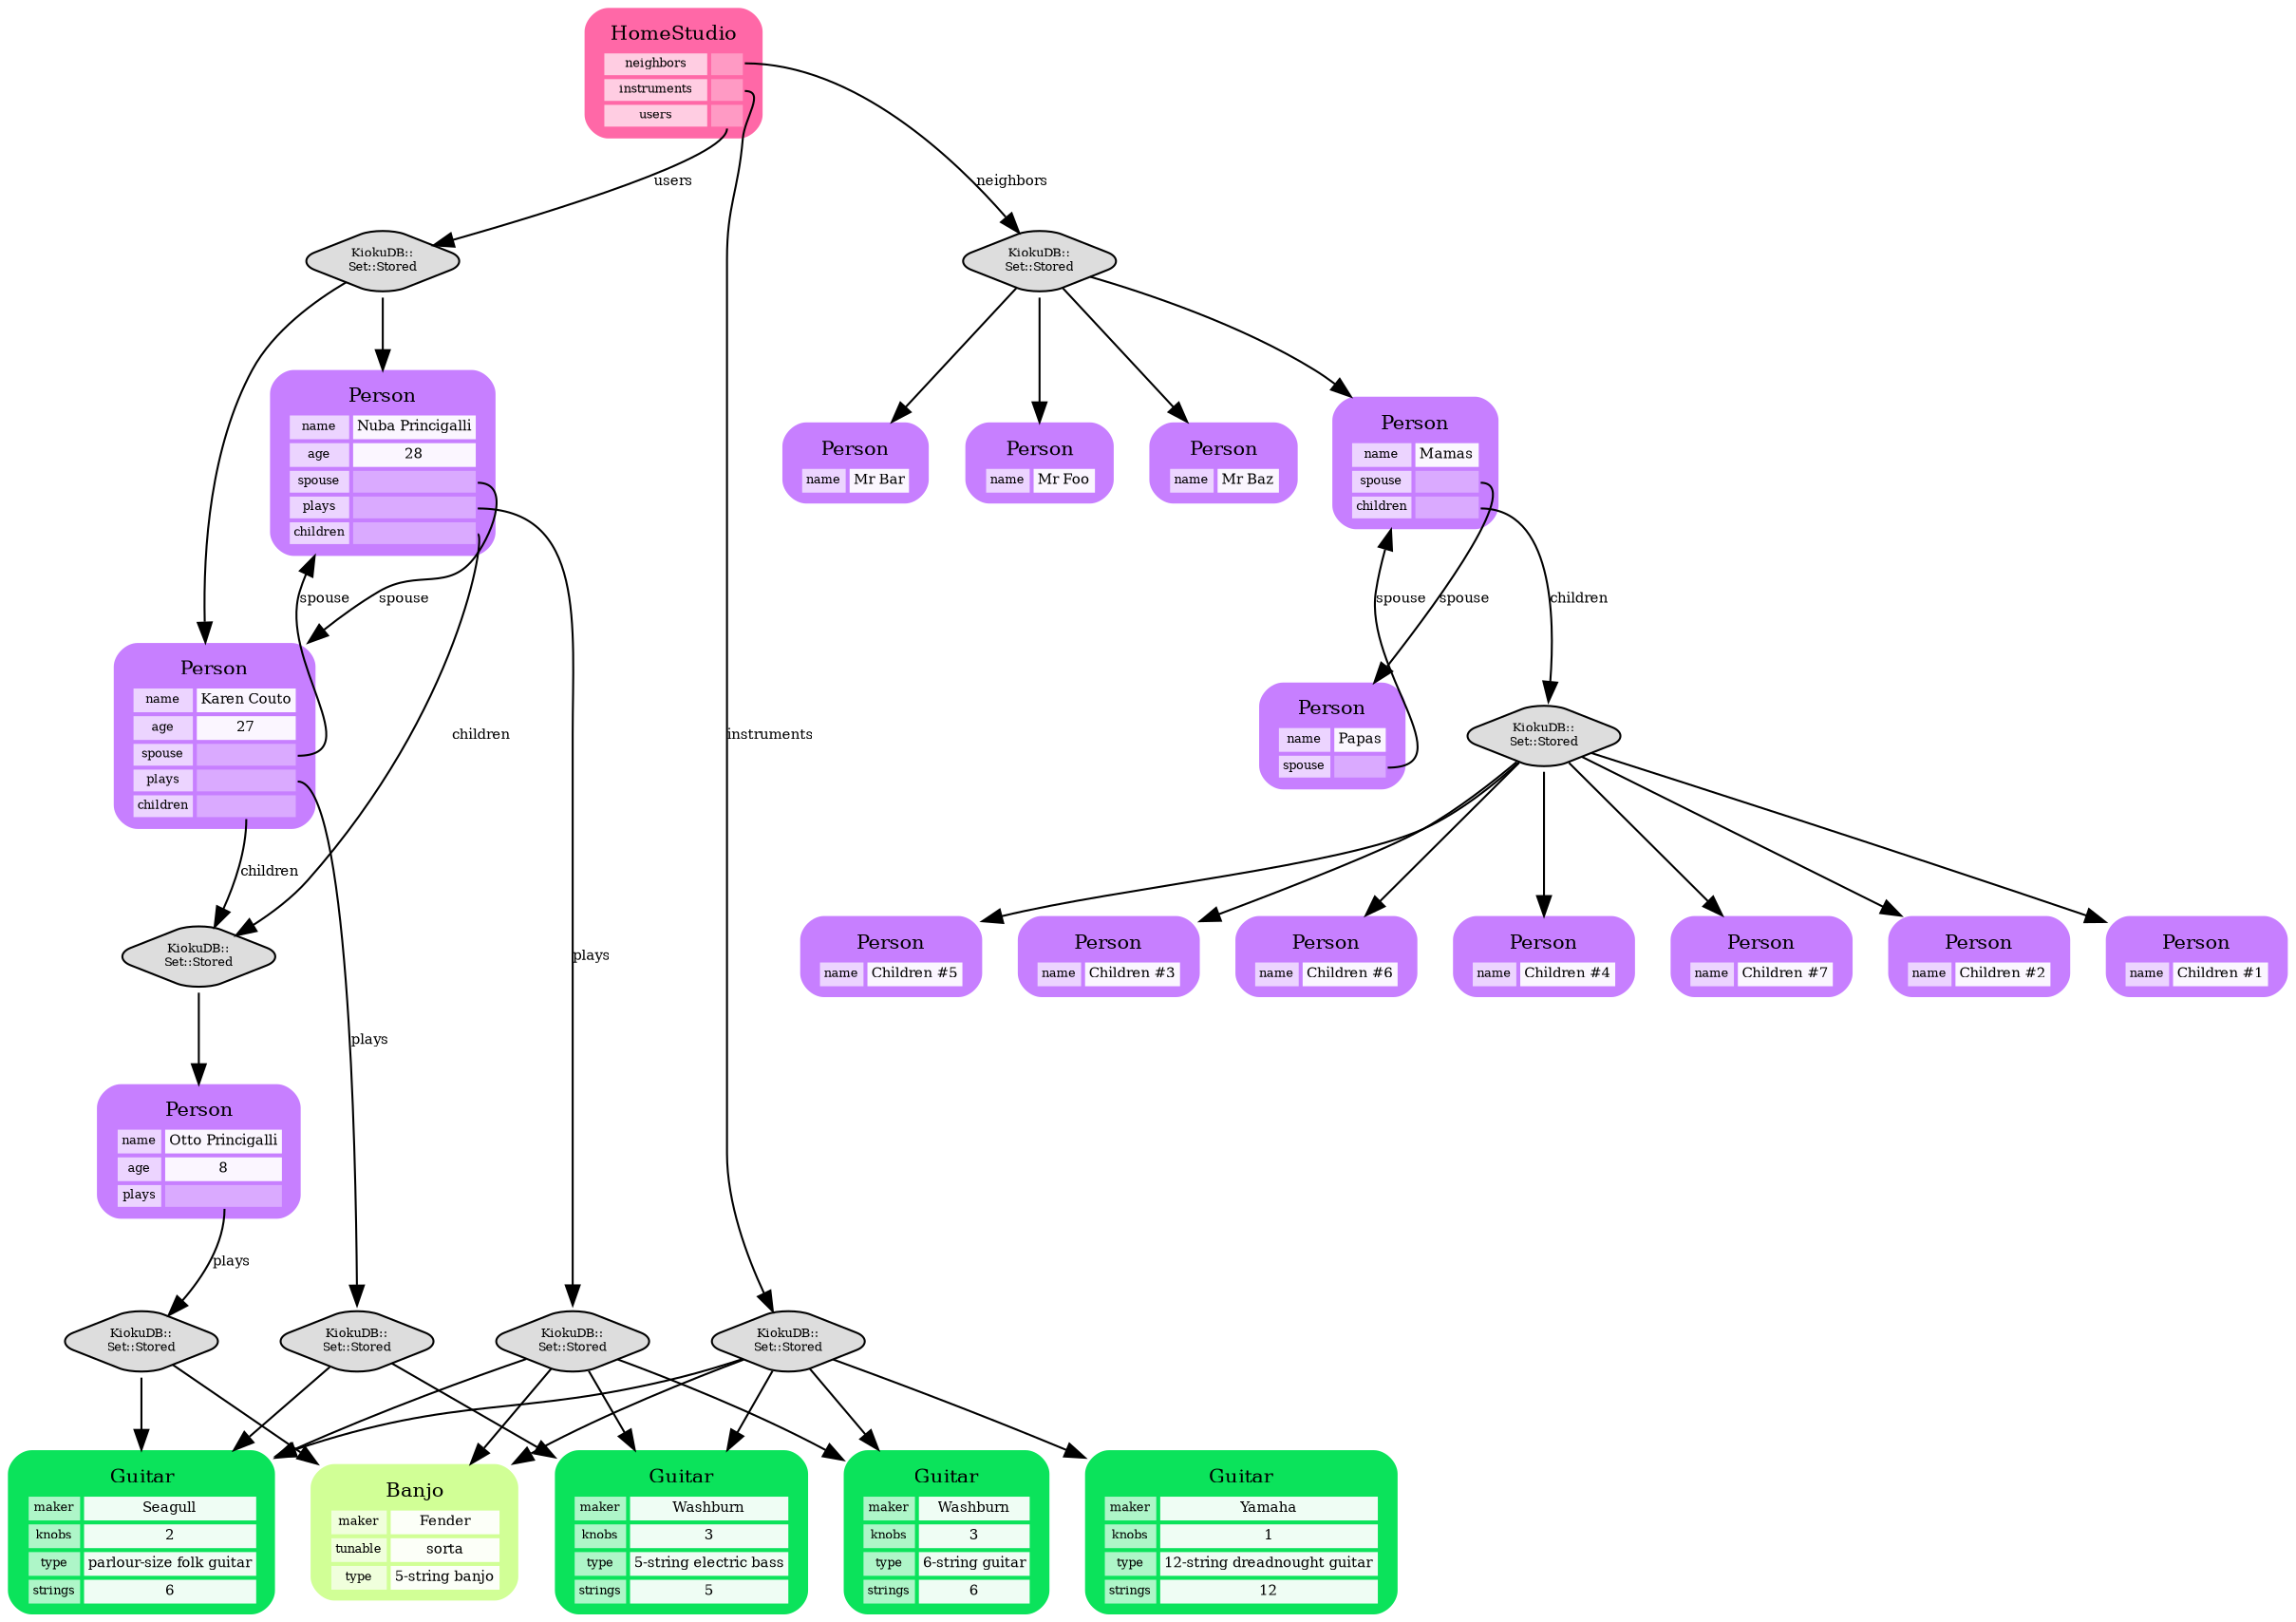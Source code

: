 digraph test {
	graph [ratio=fill, overlap=false];
	node [label="\N", fontsize=7];
	edge [fontsize=7];
	node1 [label="KiokuDB::\nSet::Stored", fontsize=6, fillcolor="#DDDDDDFF", shape=diamond, style="filled,rounded"];
	node2 [label=<<table border="0" cellborder="0" cellspacing="2"><tr><td colspan="2"><font point-size="10">Person</font></td></tr><tr><td bgcolor="#FFFFFFAA"><font point-size="6">name</font></td><td bgcolor="#FFFFFFEE">Children #1</td></tr></table>>, fillcolor="#C77FFF", shape=plaintext, style="rounded,filled"];
	node3 [label=<<table border="0" cellborder="0" cellspacing="2"><tr><td colspan="2"><font point-size="10">Person</font></td></tr><tr><td bgcolor="#FFFFFFAA"><font point-size="6">name</font></td><td bgcolor="#FFFFFFEE">Children #5</td></tr></table>>, fillcolor="#C77FFF", shape=plaintext, style="rounded,filled"];
	node4 [label=<<table border="0" cellborder="0" cellspacing="2"><tr><td colspan="2"><font point-size="10">Person</font></td></tr><tr><td bgcolor="#FFFFFFAA"><font point-size="6">name</font></td><td bgcolor="#FFFFFFEE">Children #3</td></tr></table>>, fillcolor="#C77FFF", shape=plaintext, style="rounded,filled"];
	node5 [label=<<table border="0" cellborder="0" cellspacing="2"><tr><td colspan="2"><font point-size="10">Person</font></td></tr><tr><td bgcolor="#FFFFFFAA"><font point-size="6">name</font></td><td bgcolor="#FFFFFFEE">Children #6</td></tr></table>>, fillcolor="#C77FFF", shape=plaintext, style="rounded,filled"];
	node6 [label=<<table border="0" cellborder="0" cellspacing="2"><tr><td colspan="2"><font point-size="10">Person</font></td></tr><tr><td bgcolor="#FFFFFFAA"><font point-size="6">name</font></td><td bgcolor="#FFFFFFEE">Children #4</td></tr></table>>, fillcolor="#C77FFF", shape=plaintext, style="rounded,filled"];
	node7 [label=<<table border="0" cellborder="0" cellspacing="2"><tr><td colspan="2"><font point-size="10">Person</font></td></tr><tr><td bgcolor="#FFFFFFAA"><font point-size="6">name</font></td><td bgcolor="#FFFFFFEE">Children #7</td></tr></table>>, fillcolor="#C77FFF", shape=plaintext, style="rounded,filled"];
	node8 [label=<<table border="0" cellborder="0" cellspacing="2"><tr><td colspan="2"><font point-size="10">Person</font></td></tr><tr><td bgcolor="#FFFFFFAA"><font point-size="6">name</font></td><td bgcolor="#FFFFFFEE">Children #2</td></tr></table>>, fillcolor="#C77FFF", shape=plaintext, style="rounded,filled"];
	node9 [label=<<table border="0" cellborder="0" cellspacing="2"><tr><td colspan="2"><font point-size="10">Person</font></td></tr><tr><td bgcolor="#FFFFFFAA"><font point-size="6">name</font></td><td bgcolor="#FFFFFFEE">Mr Bar</td></tr></table>>, fillcolor="#C77FFF", shape=plaintext, style="rounded,filled"];
	node10 [label=<<table border="0" cellborder="0" cellspacing="2"><tr><td colspan="2"><font point-size="10">Person</font></td></tr><tr><td bgcolor="#FFFFFFAA"><font point-size="6">name</font></td><td bgcolor="#FFFFFFEE">Mamas</td></tr><tr><td bgcolor="#FFFFFFAA"><font point-size="6">spouse</font></td><td bgcolor="#FFFFFF55" port="port0"></td></tr><tr><td bgcolor="#FFFFFFAA"><font point-size="6">children</font></td><td bgcolor="#FFFFFF55" port="port1"></td></tr></table>>, fillcolor="#C77FFF", shape=plaintext, style="rounded,filled"];
	node11 [label=<<table border="0" cellborder="0" cellspacing="2"><tr><td colspan="2"><font point-size="10">Person</font></td></tr><tr><td bgcolor="#FFFFFFAA"><font point-size="6">name</font></td><td bgcolor="#FFFFFFEE">Papas</td></tr><tr><td bgcolor="#FFFFFFAA"><font point-size="6">spouse</font></td><td bgcolor="#FFFFFF55" port="port0"></td></tr></table>>, fillcolor="#C77FFF", shape=plaintext, style="rounded,filled"];
	node12 [label=<<table border="0" cellborder="0" cellspacing="2"><tr><td colspan="2"><font point-size="10">Person</font></td></tr><tr><td bgcolor="#FFFFFFAA"><font point-size="6">name</font></td><td bgcolor="#FFFFFFEE">Mr Foo</td></tr></table>>, fillcolor="#C77FFF", shape=plaintext, style="rounded,filled"];
	node13 [label=<<table border="0" cellborder="0" cellspacing="2"><tr><td colspan="2"><font point-size="10">Person</font></td></tr><tr><td bgcolor="#FFFFFFAA"><font point-size="6">name</font></td><td bgcolor="#FFFFFFEE">Mr Baz</td></tr></table>>, fillcolor="#C77FFF", shape=plaintext, style="rounded,filled"];
	node14 [label=<<table border="0" cellborder="0" cellspacing="2"><tr><td colspan="2"><font point-size="10">Person</font></td></tr><tr><td bgcolor="#FFFFFFAA"><font point-size="6">name</font></td><td bgcolor="#FFFFFFEE">Nuba Princigalli</td></tr><tr><td bgcolor="#FFFFFFAA"><font point-size="6">age</font></td><td bgcolor="#FFFFFFEE">28</td></tr><tr><td bgcolor="#FFFFFFAA"><font point-size="6">spouse</font></td><td bgcolor="#FFFFFF55" port="port0"></td></tr><tr><td bgcolor="#FFFFFFAA"><font point-size="6">plays</font></td><td bgcolor="#FFFFFF55" port="port1"></td></tr><tr><td bgcolor="#FFFFFFAA"><font point-size="6">children</font></td><td bgcolor="#FFFFFF55" port="port2"></td></tr></table>>, fillcolor="#C77FFF", shape=plaintext, style="rounded,filled"];
	node15 [label=<<table border="0" cellborder="0" cellspacing="2"><tr><td colspan="2"><font point-size="10">Person</font></td></tr><tr><td bgcolor="#FFFFFFAA"><font point-size="6">name</font></td><td bgcolor="#FFFFFFEE">Karen Couto</td></tr><tr><td bgcolor="#FFFFFFAA"><font point-size="6">age</font></td><td bgcolor="#FFFFFFEE">27</td></tr><tr><td bgcolor="#FFFFFFAA"><font point-size="6">spouse</font></td><td bgcolor="#FFFFFF55" port="port0"></td></tr><tr><td bgcolor="#FFFFFFAA"><font point-size="6">plays</font></td><td bgcolor="#FFFFFF55" port="port1"></td></tr><tr><td bgcolor="#FFFFFFAA"><font point-size="6">children</font></td><td bgcolor="#FFFFFF55" port="port2"></td></tr></table>>, fillcolor="#C77FFF", shape=plaintext, style="rounded,filled"];
	node16 [label="KiokuDB::\nSet::Stored", fontsize=6, fillcolor="#DDDDDDFF", shape=diamond, style="filled,rounded"];
	node17 [label="KiokuDB::\nSet::Stored", fontsize=6, fillcolor="#DDDDDDFF", shape=diamond, style="filled,rounded"];
	node18 [label="KiokuDB::\nSet::Stored", fontsize=6, fillcolor="#DDDDDDFF", shape=diamond, style="filled,rounded"];
	node19 [label=<<table border="0" cellborder="0" cellspacing="2"><tr><td colspan="2"><font point-size="10">Person</font></td></tr><tr><td bgcolor="#FFFFFFAA"><font point-size="6">name</font></td><td bgcolor="#FFFFFFEE">Otto Princigalli</td></tr><tr><td bgcolor="#FFFFFFAA"><font point-size="6">age</font></td><td bgcolor="#FFFFFFEE">8</td></tr><tr><td bgcolor="#FFFFFFAA"><font point-size="6">plays</font></td><td bgcolor="#FFFFFF55" port="port0"></td></tr></table>>, fillcolor="#C77FFF", shape=plaintext, style="rounded,filled"];
	node20 [label="KiokuDB::\nSet::Stored", fontsize=6, fillcolor="#DDDDDDFF", shape=diamond, style="filled,rounded"];
	node21 [label=<<table border="0" cellborder="0" cellspacing="2"><tr><td colspan="2"><font point-size="10">Banjo</font></td></tr><tr><td bgcolor="#FFFFFFAA"><font point-size="6">maker</font></td><td bgcolor="#FFFFFFEE">Fender</td></tr><tr><td bgcolor="#FFFFFFAA"><font point-size="6">tunable</font></td><td bgcolor="#FFFFFFEE">sorta</td></tr><tr><td bgcolor="#FFFFFFAA"><font point-size="6">type</font></td><td bgcolor="#FFFFFFEE">5-string banjo</td></tr></table>>, fillcolor="#D1FF96", shape=plaintext, style="rounded,filled"];
	node22 [label="KiokuDB::\nSet::Stored", fontsize=6, fillcolor="#DDDDDDFF", shape=diamond, style="filled,rounded"];
	node23 [label=<<table border="0" cellborder="0" cellspacing="2"><tr><td colspan="2"><font point-size="10">Guitar</font></td></tr><tr><td bgcolor="#FFFFFFAA"><font point-size="6">maker</font></td><td bgcolor="#FFFFFFEE">Seagull</td></tr><tr><td bgcolor="#FFFFFFAA"><font point-size="6">knobs</font></td><td bgcolor="#FFFFFFEE">2</td></tr><tr><td bgcolor="#FFFFFFAA"><font point-size="6">type</font></td><td bgcolor="#FFFFFFEE">parlour-size folk guitar</td></tr><tr><td bgcolor="#FFFFFFAA"><font point-size="6">strings</font></td><td bgcolor="#FFFFFFEE">6</td></tr></table>>, fillcolor="#0BE35B", shape=plaintext, style="rounded,filled"];
	node24 [label=<<table border="0" cellborder="0" cellspacing="2"><tr><td colspan="2"><font point-size="10">Guitar</font></td></tr><tr><td bgcolor="#FFFFFFAA"><font point-size="6">maker</font></td><td bgcolor="#FFFFFFEE">Washburn</td></tr><tr><td bgcolor="#FFFFFFAA"><font point-size="6">knobs</font></td><td bgcolor="#FFFFFFEE">3</td></tr><tr><td bgcolor="#FFFFFFAA"><font point-size="6">type</font></td><td bgcolor="#FFFFFFEE">5-string electric bass</td></tr><tr><td bgcolor="#FFFFFFAA"><font point-size="6">strings</font></td><td bgcolor="#FFFFFFEE">5</td></tr></table>>, fillcolor="#0BE35B", shape=plaintext, style="rounded,filled"];
	node25 [label=<<table border="0" cellborder="0" cellspacing="2"><tr><td colspan="2"><font point-size="10">Guitar</font></td></tr><tr><td bgcolor="#FFFFFFAA"><font point-size="6">maker</font></td><td bgcolor="#FFFFFFEE">Yamaha</td></tr><tr><td bgcolor="#FFFFFFAA"><font point-size="6">knobs</font></td><td bgcolor="#FFFFFFEE">1</td></tr><tr><td bgcolor="#FFFFFFAA"><font point-size="6">type</font></td><td bgcolor="#FFFFFFEE">12-string dreadnought guitar</td></tr><tr><td bgcolor="#FFFFFFAA"><font point-size="6">strings</font></td><td bgcolor="#FFFFFFEE">12</td></tr></table>>, fillcolor="#0BE35B", shape=plaintext, style="rounded,filled"];
	node26 [label="KiokuDB::\nSet::Stored", fontsize=6, fillcolor="#DDDDDDFF", shape=diamond, style="filled,rounded"];
	node27 [label=<<table border="0" cellborder="0" cellspacing="2"><tr><td colspan="2"><font point-size="10">Guitar</font></td></tr><tr><td bgcolor="#FFFFFFAA"><font point-size="6">maker</font></td><td bgcolor="#FFFFFFEE">Washburn</td></tr><tr><td bgcolor="#FFFFFFAA"><font point-size="6">knobs</font></td><td bgcolor="#FFFFFFEE">3</td></tr><tr><td bgcolor="#FFFFFFAA"><font point-size="6">type</font></td><td bgcolor="#FFFFFFEE">6-string guitar</td></tr><tr><td bgcolor="#FFFFFFAA"><font point-size="6">strings</font></td><td bgcolor="#FFFFFFEE">6</td></tr></table>>, fillcolor="#0BE35B", shape=plaintext, style="rounded,filled"];
	node28 [label="KiokuDB::\nSet::Stored", fontsize=6, fillcolor="#DDDDDDFF", shape=diamond, style="filled,rounded"];
	node29 [label=<<table border="0" cellborder="0" cellspacing="2"><tr><td colspan="2"><font point-size="10">HomeStudio</font></td></tr><tr><td bgcolor="#FFFFFFAA"><font point-size="6">neighbors</font></td><td bgcolor="#FFFFFF55" port="port0"></td></tr><tr><td bgcolor="#FFFFFFAA"><font point-size="6">instruments</font></td><td bgcolor="#FFFFFF55" port="port1"></td></tr><tr><td bgcolor="#FFFFFFAA"><font point-size="6">users</font></td><td bgcolor="#FFFFFF55" port="port2"></td></tr></table>>, fillcolor="#FF68A7", shape=plaintext, style="rounded,filled"];
	node10:port0 -> node11 [label=spouse];
	node10:port1 -> node1 [label=children];
	node11:port0 -> node10 [label=spouse];
	node1 -> node2 [weight=5];
	node1 -> node3 [weight=5];
	node1 -> node4 [weight=5];
	node1 -> node5 [weight=5];
	node1 -> node6 [weight=5];
	node1 -> node7 [weight=5];
	node1 -> node8 [weight=5];
	node14:port0 -> node15 [label=spouse];
	node14:port2 -> node17 [label=children];
	node14:port1 -> node16 [label=plays];
	node15:port0 -> node14 [label=spouse];
	node15:port2 -> node17 [label=children];
	node15:port1 -> node18 [label=plays];
	node17 -> node19 [weight=5];
	node19:port0 -> node20 [label=plays];
	node29:port2 -> node28 [label=users];
	node29:port1 -> node26 [label=instruments];
	node29:port0 -> node22 [label=neighbors];
	node28 -> node14 [weight=5];
	node28 -> node15 [weight=5];
	node20 -> node23 [weight=5];
	node20 -> node21 [weight=5];
	node18 -> node23 [weight=5];
	node18 -> node24 [weight=5];
	node16 -> node23 [weight=5];
	node16 -> node21 [weight=5];
	node16 -> node24 [weight=5];
	node16 -> node27 [weight=5];
	node26 -> node23 [weight=5];
	node26 -> node21 [weight=5];
	node26 -> node24 [weight=5];
	node26 -> node27 [weight=5];
	node26 -> node25 [weight=5];
	node22 -> node10 [weight=5];
	node22 -> node12 [weight=5];
	node22 -> node9 [weight=5];
	node22 -> node13 [weight=5];
}
